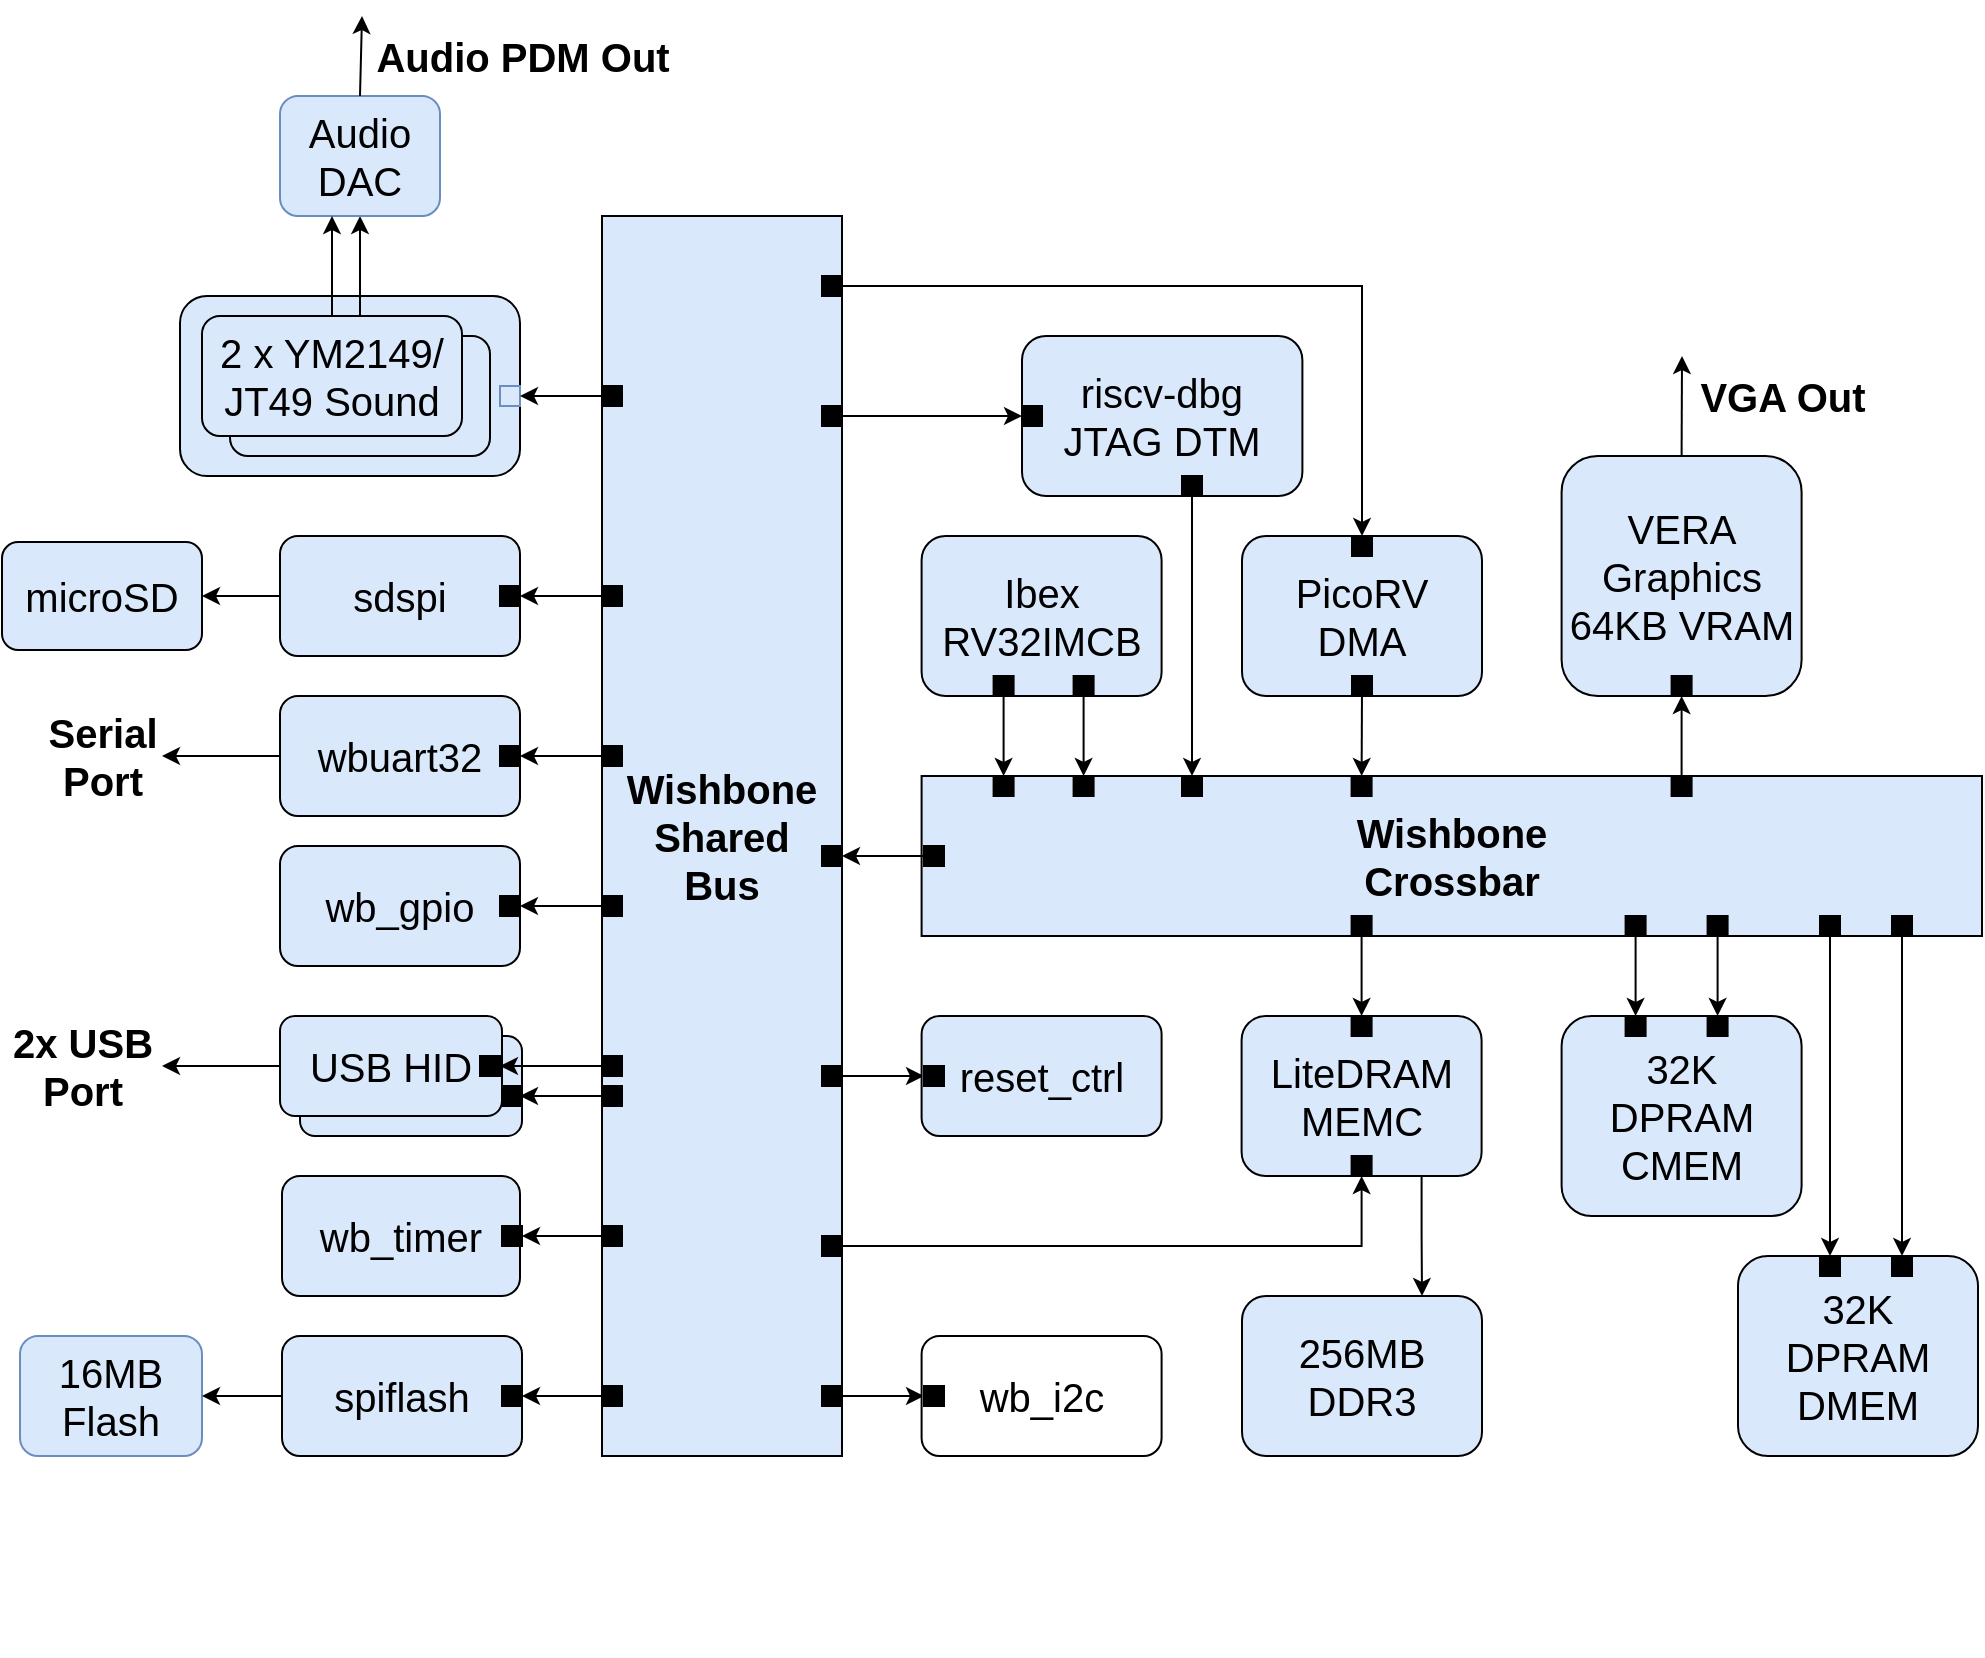 <mxfile version="24.4.0" type="device">
  <diagram id="0d0418cf-194d-6f34-59b4-59e4f961d9f4" name="Page-1">
    <mxGraphModel dx="2200" dy="1929" grid="1" gridSize="10" guides="1" tooltips="1" connect="1" arrows="1" fold="1" page="1" pageScale="1" pageWidth="850" pageHeight="1100" background="#ffffff" math="0" shadow="0">
      <root>
        <mxCell id="0" />
        <mxCell id="1" parent="0" />
        <mxCell id="FLBWLRREEo4RobXQaIjN-500" value="" style="rounded=1;whiteSpace=wrap;html=1;fontSize=20;fillColor=#dae8fc;strokeColor=#000000;" parent="1" vertex="1">
          <mxGeometry x="-371" y="-80" width="170" height="90" as="geometry" />
        </mxCell>
        <mxCell id="FLBWLRREEo4RobXQaIjN-583" value="" style="endArrow=classic;html=1;rounded=0;fontSize=20;" parent="1" source="FLBWLRREEo4RobXQaIjN-495" target="FLBWLRREEo4RobXQaIjN-580" edge="1">
          <mxGeometry width="50" height="50" relative="1" as="geometry">
            <mxPoint x="-280" y="-30" as="sourcePoint" />
            <mxPoint x="-230" y="-40" as="targetPoint" />
          </mxGeometry>
        </mxCell>
        <mxCell id="FLBWLRREEo4RobXQaIjN-495" value="YM2149" style="rounded=1;whiteSpace=wrap;html=1;fontSize=20;fillColor=#dae8fc;strokeColor=#000000;" parent="1" vertex="1">
          <mxGeometry x="-346" y="-60" width="130" height="60" as="geometry" />
        </mxCell>
        <mxCell id="FLBWLRREEo4RobXQaIjN-517" value="USB HID" style="rounded=1;whiteSpace=wrap;html=1;fontSize=20;fillColor=#dae8fc;strokeColor=#000000;" parent="1" vertex="1">
          <mxGeometry x="-311" y="290" width="111" height="50" as="geometry" />
        </mxCell>
        <mxCell id="FLBWLRREEo4RobXQaIjN-560" value="" style="rounded=0;whiteSpace=wrap;html=1;fontSize=20;fillColor=#000000;strokeColor=#000000;" parent="1" vertex="1">
          <mxGeometry x="-211" y="315" width="10" height="10" as="geometry" />
        </mxCell>
        <mxCell id="FLBWLRREEo4RobXQaIjN-397" value="Wishbone&lt;br&gt;Crossbar" style="rounded=0;whiteSpace=wrap;html=1;fontSize=20;fontStyle=1;fillColor=#DAE8FC;" parent="1" vertex="1">
          <mxGeometry x="-0.2" y="160" width="530.2" height="80" as="geometry" />
        </mxCell>
        <mxCell id="FLBWLRREEo4RobXQaIjN-398" value="32K&lt;br&gt;DPRAM&lt;br&gt;CMEM" style="rounded=1;whiteSpace=wrap;html=1;fontSize=20;fillColor=#DAE8FC;" parent="1" vertex="1">
          <mxGeometry x="319.8" y="280" width="120" height="100" as="geometry" />
        </mxCell>
        <mxCell id="FLBWLRREEo4RobXQaIjN-399" value="32K&lt;br&gt;DPRAM&lt;br&gt;DMEM" style="rounded=1;whiteSpace=wrap;html=1;fontSize=20;fillColor=#DAE8FC;" parent="1" vertex="1">
          <mxGeometry x="408" y="400" width="120" height="100" as="geometry" />
        </mxCell>
        <mxCell id="FLBWLRREEo4RobXQaIjN-400" value="Ibex&lt;br style=&quot;font-size: 20px&quot;&gt;RV32IMCB&lt;br style=&quot;font-size: 20px&quot;&gt;" style="rounded=1;whiteSpace=wrap;html=1;fontSize=20;fillColor=#dae8fc;strokeColor=#000000;" parent="1" vertex="1">
          <mxGeometry x="-0.2" y="40" width="120" height="80" as="geometry" />
        </mxCell>
        <mxCell id="FLBWLRREEo4RobXQaIjN-401" value="riscv-dbg&lt;br style=&quot;font-size: 20px;&quot;&gt;JTAG DTM&lt;br style=&quot;font-size: 20px;&quot;&gt;" style="rounded=1;whiteSpace=wrap;html=1;fontSize=20;fillColor=#dae8fc;strokeColor=#000000;" parent="1" vertex="1">
          <mxGeometry x="50" y="-60" width="140.2" height="80" as="geometry" />
        </mxCell>
        <mxCell id="FLBWLRREEo4RobXQaIjN-402" value="LiteDRAM MEMC" style="rounded=1;whiteSpace=wrap;html=1;fontSize=20;fillColor=#dae8fc;strokeColor=#000000;" parent="1" vertex="1">
          <mxGeometry x="159.8" y="280" width="120" height="80" as="geometry" />
        </mxCell>
        <mxCell id="FLBWLRREEo4RobXQaIjN-403" value="PicoRV&lt;br&gt;DMA" style="rounded=1;whiteSpace=wrap;html=1;fontSize=20;fillColor=#dae8fc;strokeColor=#000000;" parent="1" vertex="1">
          <mxGeometry x="160" y="40" width="120" height="80" as="geometry" />
        </mxCell>
        <mxCell id="FLBWLRREEo4RobXQaIjN-404" value="VERA Graphics&lt;br&gt;64KB VRAM" style="rounded=1;whiteSpace=wrap;html=1;fontSize=20;fillColor=#dae8fc;strokeColor=#000000;" parent="1" vertex="1">
          <mxGeometry x="319.8" width="120" height="120" as="geometry" />
        </mxCell>
        <mxCell id="FLBWLRREEo4RobXQaIjN-419" value="" style="rounded=0;whiteSpace=wrap;html=1;fontSize=20;fillColor=#000000;" parent="1" vertex="1">
          <mxGeometry x="35.8" y="160" width="10" height="10" as="geometry" />
        </mxCell>
        <mxCell id="FLBWLRREEo4RobXQaIjN-422" value="" style="endArrow=classic;html=1;rounded=0;fontSize=20;" parent="1" source="FLBWLRREEo4RobXQaIjN-441" edge="1">
          <mxGeometry width="50" height="50" relative="1" as="geometry">
            <mxPoint x="40.8" y="130" as="sourcePoint" />
            <mxPoint x="40.8" y="160" as="targetPoint" />
          </mxGeometry>
        </mxCell>
        <mxCell id="FLBWLRREEo4RobXQaIjN-429" value="" style="endArrow=classic;html=1;rounded=0;fontSize=20;" parent="1" source="FLBWLRREEo4RobXQaIjN-442" target="FLBWLRREEo4RobXQaIjN-430" edge="1">
          <mxGeometry width="50" height="50" relative="1" as="geometry">
            <mxPoint x="80.8" y="130" as="sourcePoint" />
            <mxPoint x="-185.2" y="195" as="targetPoint" />
          </mxGeometry>
        </mxCell>
        <mxCell id="FLBWLRREEo4RobXQaIjN-430" value="" style="rounded=0;whiteSpace=wrap;html=1;fontSize=20;fillColor=#000000;" parent="1" vertex="1">
          <mxGeometry x="75.8" y="160" width="10" height="10" as="geometry" />
        </mxCell>
        <mxCell id="FLBWLRREEo4RobXQaIjN-432" value="" style="rounded=0;whiteSpace=wrap;html=1;fontSize=20;fillColor=#000000;" parent="1" vertex="1">
          <mxGeometry x="130" y="10" width="10" height="10" as="geometry" />
        </mxCell>
        <mxCell id="FLBWLRREEo4RobXQaIjN-434" value="" style="endArrow=classic;html=1;rounded=0;fontSize=20;" parent="1" source="FLBWLRREEo4RobXQaIjN-432" target="FLBWLRREEo4RobXQaIjN-433" edge="1">
          <mxGeometry width="50" height="50" relative="1" as="geometry">
            <mxPoint x="-290.2" y="420" as="sourcePoint" />
            <mxPoint x="-240.2" y="370" as="targetPoint" />
          </mxGeometry>
        </mxCell>
        <mxCell id="FLBWLRREEo4RobXQaIjN-441" value="" style="rounded=0;whiteSpace=wrap;html=1;fontSize=20;fillColor=#000000;" parent="1" vertex="1">
          <mxGeometry x="35.8" y="110" width="10" height="10" as="geometry" />
        </mxCell>
        <mxCell id="FLBWLRREEo4RobXQaIjN-442" value="" style="rounded=0;whiteSpace=wrap;html=1;fontSize=20;fillColor=#000000;" parent="1" vertex="1">
          <mxGeometry x="75.8" y="110" width="10" height="10" as="geometry" />
        </mxCell>
        <mxCell id="FLBWLRREEo4RobXQaIjN-444" value="" style="rounded=0;whiteSpace=wrap;html=1;fontSize=20;fillColor=#000000;" parent="1" vertex="1">
          <mxGeometry x="374.8" y="160" width="10" height="10" as="geometry" />
        </mxCell>
        <mxCell id="FLBWLRREEo4RobXQaIjN-445" value="" style="rounded=0;whiteSpace=wrap;html=1;fontSize=20;fillColor=#000000;" parent="1" vertex="1">
          <mxGeometry x="374.8" y="110" width="10" height="10" as="geometry" />
        </mxCell>
        <mxCell id="FLBWLRREEo4RobXQaIjN-446" value="" style="endArrow=classic;html=1;rounded=0;fontSize=20;" parent="1" source="FLBWLRREEo4RobXQaIjN-444" target="FLBWLRREEo4RobXQaIjN-445" edge="1">
          <mxGeometry width="50" height="50" relative="1" as="geometry">
            <mxPoint x="129.8" y="370" as="sourcePoint" />
            <mxPoint x="179.8" y="320" as="targetPoint" />
          </mxGeometry>
        </mxCell>
        <mxCell id="FLBWLRREEo4RobXQaIjN-448" value="" style="rounded=0;whiteSpace=wrap;html=1;fontSize=20;fillColor=#000000;" parent="1" vertex="1">
          <mxGeometry x="215.0" y="110" width="10" height="10" as="geometry" />
        </mxCell>
        <mxCell id="FLBWLRREEo4RobXQaIjN-449" value="" style="rounded=0;whiteSpace=wrap;html=1;fontSize=20;fillColor=#000000;" parent="1" vertex="1">
          <mxGeometry x="214.8" y="160" width="10" height="10" as="geometry" />
        </mxCell>
        <mxCell id="FLBWLRREEo4RobXQaIjN-450" value="" style="endArrow=classic;html=1;rounded=0;fontSize=20;" parent="1" source="FLBWLRREEo4RobXQaIjN-448" target="FLBWLRREEo4RobXQaIjN-449" edge="1">
          <mxGeometry width="50" height="50" relative="1" as="geometry">
            <mxPoint x="129.8" y="270" as="sourcePoint" />
            <mxPoint x="179.8" y="220" as="targetPoint" />
          </mxGeometry>
        </mxCell>
        <mxCell id="FLBWLRREEo4RobXQaIjN-462" value="" style="rounded=0;whiteSpace=wrap;html=1;fontSize=20;fillColor=#000000;" parent="1" vertex="1">
          <mxGeometry x="214.8" y="280" width="10" height="10" as="geometry" />
        </mxCell>
        <mxCell id="FLBWLRREEo4RobXQaIjN-463" value="" style="rounded=0;whiteSpace=wrap;html=1;fontSize=20;fillColor=#000000;" parent="1" vertex="1">
          <mxGeometry x="214.8" y="230" width="10" height="10" as="geometry" />
        </mxCell>
        <mxCell id="FLBWLRREEo4RobXQaIjN-464" value="" style="endArrow=classic;html=1;rounded=0;fontSize=20;" parent="1" source="FLBWLRREEo4RobXQaIjN-463" target="FLBWLRREEo4RobXQaIjN-462" edge="1">
          <mxGeometry width="50" height="50" relative="1" as="geometry">
            <mxPoint x="139.8" y="280" as="sourcePoint" />
            <mxPoint x="189.8" y="230" as="targetPoint" />
          </mxGeometry>
        </mxCell>
        <mxCell id="FLBWLRREEo4RobXQaIjN-466" value="" style="rounded=0;whiteSpace=wrap;html=1;fontSize=20;fillColor=#000000;" parent="1" vertex="1">
          <mxGeometry x="351.8" y="280" width="10" height="10" as="geometry" />
        </mxCell>
        <mxCell id="FLBWLRREEo4RobXQaIjN-467" value="" style="rounded=0;whiteSpace=wrap;html=1;fontSize=20;fillColor=#000000;" parent="1" vertex="1">
          <mxGeometry x="351.8" y="230" width="10" height="10" as="geometry" />
        </mxCell>
        <mxCell id="FLBWLRREEo4RobXQaIjN-468" value="" style="endArrow=classic;html=1;rounded=0;fontSize=20;" parent="1" source="FLBWLRREEo4RobXQaIjN-467" target="FLBWLRREEo4RobXQaIjN-466" edge="1">
          <mxGeometry width="50" height="50" relative="1" as="geometry">
            <mxPoint x="139.8" y="280" as="sourcePoint" />
            <mxPoint x="189.8" y="230" as="targetPoint" />
          </mxGeometry>
        </mxCell>
        <mxCell id="FLBWLRREEo4RobXQaIjN-469" value="" style="rounded=0;whiteSpace=wrap;html=1;fontSize=20;fillColor=#000000;" parent="1" vertex="1">
          <mxGeometry x="392.8" y="280" width="10" height="10" as="geometry" />
        </mxCell>
        <mxCell id="FLBWLRREEo4RobXQaIjN-470" value="" style="rounded=0;whiteSpace=wrap;html=1;fontSize=20;fillColor=#000000;" parent="1" vertex="1">
          <mxGeometry x="392.8" y="230" width="10" height="10" as="geometry" />
        </mxCell>
        <mxCell id="FLBWLRREEo4RobXQaIjN-471" value="" style="endArrow=classic;html=1;rounded=0;fontSize=20;" parent="1" source="FLBWLRREEo4RobXQaIjN-470" target="FLBWLRREEo4RobXQaIjN-469" edge="1">
          <mxGeometry width="50" height="50" relative="1" as="geometry">
            <mxPoint x="139.8" y="280" as="sourcePoint" />
            <mxPoint x="189.8" y="230" as="targetPoint" />
          </mxGeometry>
        </mxCell>
        <mxCell id="FLBWLRREEo4RobXQaIjN-472" value="" style="rounded=0;whiteSpace=wrap;html=1;fontSize=20;fillColor=#000000;" parent="1" vertex="1">
          <mxGeometry x="449" y="400" width="10" height="10" as="geometry" />
        </mxCell>
        <mxCell id="FLBWLRREEo4RobXQaIjN-473" value="" style="rounded=0;whiteSpace=wrap;html=1;fontSize=20;fillColor=#000000;" parent="1" vertex="1">
          <mxGeometry x="449" y="230" width="10" height="10" as="geometry" />
        </mxCell>
        <mxCell id="FLBWLRREEo4RobXQaIjN-474" value="" style="endArrow=classic;html=1;rounded=0;fontSize=20;" parent="1" source="FLBWLRREEo4RobXQaIjN-473" target="FLBWLRREEo4RobXQaIjN-472" edge="1">
          <mxGeometry width="50" height="50" relative="1" as="geometry">
            <mxPoint x="139.8" y="280" as="sourcePoint" />
            <mxPoint x="189.8" y="230" as="targetPoint" />
          </mxGeometry>
        </mxCell>
        <mxCell id="FLBWLRREEo4RobXQaIjN-475" value="" style="rounded=0;whiteSpace=wrap;html=1;fontSize=20;fillColor=#000000;" parent="1" vertex="1">
          <mxGeometry x="485.0" y="400" width="10" height="10" as="geometry" />
        </mxCell>
        <mxCell id="FLBWLRREEo4RobXQaIjN-476" value="" style="rounded=0;whiteSpace=wrap;html=1;fontSize=20;fillColor=#000000;" parent="1" vertex="1">
          <mxGeometry x="485.0" y="230" width="10" height="10" as="geometry" />
        </mxCell>
        <mxCell id="FLBWLRREEo4RobXQaIjN-477" value="" style="endArrow=classic;html=1;rounded=0;fontSize=20;" parent="1" source="FLBWLRREEo4RobXQaIjN-476" target="FLBWLRREEo4RobXQaIjN-475" edge="1">
          <mxGeometry width="50" height="50" relative="1" as="geometry">
            <mxPoint x="139.8" y="280" as="sourcePoint" />
            <mxPoint x="189.8" y="230" as="targetPoint" />
          </mxGeometry>
        </mxCell>
        <mxCell id="FLBWLRREEo4RobXQaIjN-479" value="&lt;b&gt;Wishbone&lt;br&gt;Shared&lt;br&gt;Bus&lt;/b&gt;" style="rounded=0;whiteSpace=wrap;html=1;fontSize=20;fillColor=#DAE8FC;" parent="1" vertex="1">
          <mxGeometry x="-160" y="-120" width="120" height="620" as="geometry" />
        </mxCell>
        <mxCell id="FLBWLRREEo4RobXQaIjN-480" value="" style="rounded=0;whiteSpace=wrap;html=1;fontSize=20;fillColor=#000000;" parent="1" vertex="1">
          <mxGeometry x="-50" y="195" width="10" height="10" as="geometry" />
        </mxCell>
        <mxCell id="FLBWLRREEo4RobXQaIjN-481" value="" style="rounded=0;whiteSpace=wrap;html=1;fontSize=20;fillColor=#000000;" parent="1" vertex="1">
          <mxGeometry x="1" y="195" width="10" height="10" as="geometry" />
        </mxCell>
        <mxCell id="FLBWLRREEo4RobXQaIjN-482" value="" style="endArrow=classic;html=1;rounded=0;fontSize=20;edgeStyle=orthogonalEdgeStyle;" parent="1" source="FLBWLRREEo4RobXQaIjN-481" target="FLBWLRREEo4RobXQaIjN-480" edge="1">
          <mxGeometry width="50" height="50" relative="1" as="geometry">
            <mxPoint x="140" y="400" as="sourcePoint" />
            <mxPoint x="190" y="350" as="targetPoint" />
          </mxGeometry>
        </mxCell>
        <mxCell id="FLBWLRREEo4RobXQaIjN-485" value="" style="rounded=0;whiteSpace=wrap;html=1;fontSize=20;fillColor=#000000;" parent="1" vertex="1">
          <mxGeometry x="50.0" y="-25" width="10" height="10" as="geometry" />
        </mxCell>
        <mxCell id="FLBWLRREEo4RobXQaIjN-486" value="" style="rounded=0;whiteSpace=wrap;html=1;fontSize=20;fillColor=#000000;" parent="1" vertex="1">
          <mxGeometry x="-50" y="-25" width="10" height="10" as="geometry" />
        </mxCell>
        <mxCell id="FLBWLRREEo4RobXQaIjN-487" value="" style="endArrow=classic;html=1;rounded=0;fontSize=20;edgeStyle=orthogonalEdgeStyle;" parent="1" source="FLBWLRREEo4RobXQaIjN-486" target="FLBWLRREEo4RobXQaIjN-485" edge="1">
          <mxGeometry width="50" height="50" relative="1" as="geometry">
            <mxPoint x="140" y="400" as="sourcePoint" />
            <mxPoint x="190" y="350" as="targetPoint" />
          </mxGeometry>
        </mxCell>
        <mxCell id="FLBWLRREEo4RobXQaIjN-489" value="" style="rounded=0;whiteSpace=wrap;html=1;fontSize=20;fillColor=#000000;" parent="1" vertex="1">
          <mxGeometry x="215.0" y="40" width="10" height="10" as="geometry" />
        </mxCell>
        <mxCell id="FLBWLRREEo4RobXQaIjN-490" value="" style="rounded=0;whiteSpace=wrap;html=1;fontSize=20;fillColor=#000000;" parent="1" vertex="1">
          <mxGeometry x="-50" y="-90" width="10" height="10" as="geometry" />
        </mxCell>
        <mxCell id="FLBWLRREEo4RobXQaIjN-491" value="" style="endArrow=classic;html=1;rounded=0;fontSize=20;edgeStyle=orthogonalEdgeStyle;" parent="1" source="FLBWLRREEo4RobXQaIjN-490" target="FLBWLRREEo4RobXQaIjN-489" edge="1">
          <mxGeometry width="50" height="50" relative="1" as="geometry">
            <mxPoint x="140" y="400" as="sourcePoint" />
            <mxPoint x="190" y="350" as="targetPoint" />
          </mxGeometry>
        </mxCell>
        <mxCell id="FLBWLRREEo4RobXQaIjN-492" value="" style="rounded=0;whiteSpace=wrap;html=1;fontSize=20;fillColor=#000000;" parent="1" vertex="1">
          <mxGeometry x="214.8" y="350" width="10" height="10" as="geometry" />
        </mxCell>
        <mxCell id="FLBWLRREEo4RobXQaIjN-493" value="" style="rounded=0;whiteSpace=wrap;html=1;fontSize=20;fillColor=#000000;" parent="1" vertex="1">
          <mxGeometry x="-50" y="390" width="10" height="10" as="geometry" />
        </mxCell>
        <mxCell id="FLBWLRREEo4RobXQaIjN-494" value="" style="endArrow=classic;html=1;rounded=0;fontSize=20;edgeStyle=orthogonalEdgeStyle;" parent="1" source="FLBWLRREEo4RobXQaIjN-493" target="FLBWLRREEo4RobXQaIjN-492" edge="1">
          <mxGeometry width="50" height="50" relative="1" as="geometry">
            <mxPoint x="140" y="400" as="sourcePoint" />
            <mxPoint x="190" y="350" as="targetPoint" />
          </mxGeometry>
        </mxCell>
        <mxCell id="FLBWLRREEo4RobXQaIjN-496" value="2 x YM2149/&lt;br&gt;JT49 Sound" style="rounded=1;whiteSpace=wrap;html=1;fontSize=20;fillColor=#dae8fc;strokeColor=#000000;" parent="1" vertex="1">
          <mxGeometry x="-360" y="-70" width="130" height="60" as="geometry" />
        </mxCell>
        <mxCell id="FLBWLRREEo4RobXQaIjN-497" value="" style="rounded=0;whiteSpace=wrap;html=1;fontSize=20;fillColor=#dae8fc;strokeColor=#6c8ebf;" parent="1" vertex="1">
          <mxGeometry x="-211" y="-35" width="10" height="10" as="geometry" />
        </mxCell>
        <mxCell id="FLBWLRREEo4RobXQaIjN-498" value="" style="rounded=0;whiteSpace=wrap;html=1;fontSize=20;fillColor=#000000;" parent="1" vertex="1">
          <mxGeometry x="-160" y="-35" width="10" height="10" as="geometry" />
        </mxCell>
        <mxCell id="FLBWLRREEo4RobXQaIjN-499" value="" style="endArrow=classic;html=1;rounded=0;fontSize=20;" parent="1" source="FLBWLRREEo4RobXQaIjN-498" target="FLBWLRREEo4RobXQaIjN-497" edge="1">
          <mxGeometry width="50" height="50" relative="1" as="geometry">
            <mxPoint x="140" y="400" as="sourcePoint" />
            <mxPoint x="190" y="350" as="targetPoint" />
          </mxGeometry>
        </mxCell>
        <mxCell id="FLBWLRREEo4RobXQaIjN-501" value="sdspi" style="rounded=1;whiteSpace=wrap;html=1;fontSize=20;fillColor=#dae8fc;strokeColor=#000000;" parent="1" vertex="1">
          <mxGeometry x="-321.0" y="40" width="120" height="60" as="geometry" />
        </mxCell>
        <mxCell id="FLBWLRREEo4RobXQaIjN-502" value="" style="rounded=0;whiteSpace=wrap;html=1;fontSize=20;fillColor=#000000;" parent="1" vertex="1">
          <mxGeometry x="-211" y="65" width="10" height="10" as="geometry" />
        </mxCell>
        <mxCell id="FLBWLRREEo4RobXQaIjN-503" value="" style="rounded=0;whiteSpace=wrap;html=1;fontSize=20;fillColor=#000000;" parent="1" vertex="1">
          <mxGeometry x="-160" y="65" width="10" height="10" as="geometry" />
        </mxCell>
        <mxCell id="FLBWLRREEo4RobXQaIjN-504" value="" style="endArrow=classic;html=1;rounded=0;fontSize=20;" parent="1" source="FLBWLRREEo4RobXQaIjN-503" target="FLBWLRREEo4RobXQaIjN-502" edge="1">
          <mxGeometry width="50" height="50" relative="1" as="geometry">
            <mxPoint x="140" y="400" as="sourcePoint" />
            <mxPoint x="190" y="350" as="targetPoint" />
          </mxGeometry>
        </mxCell>
        <mxCell id="FLBWLRREEo4RobXQaIjN-505" value="wbuart32" style="rounded=1;whiteSpace=wrap;html=1;fontSize=20;fillColor=#DAE8FC;strokeColor=#000000;" parent="1" vertex="1">
          <mxGeometry x="-321.0" y="120" width="120" height="60" as="geometry" />
        </mxCell>
        <mxCell id="FLBWLRREEo4RobXQaIjN-506" value="" style="rounded=0;whiteSpace=wrap;html=1;fontSize=20;fillColor=#000000;" parent="1" vertex="1">
          <mxGeometry x="-211" y="145" width="10" height="10" as="geometry" />
        </mxCell>
        <mxCell id="FLBWLRREEo4RobXQaIjN-507" value="" style="rounded=0;whiteSpace=wrap;html=1;fontSize=20;fillColor=#000000;" parent="1" vertex="1">
          <mxGeometry x="-160" y="145" width="10" height="10" as="geometry" />
        </mxCell>
        <mxCell id="FLBWLRREEo4RobXQaIjN-508" value="" style="endArrow=classic;html=1;rounded=0;fontSize=20;" parent="1" source="FLBWLRREEo4RobXQaIjN-507" target="FLBWLRREEo4RobXQaIjN-506" edge="1">
          <mxGeometry width="50" height="50" relative="1" as="geometry">
            <mxPoint x="140" y="400" as="sourcePoint" />
            <mxPoint x="190" y="350" as="targetPoint" />
          </mxGeometry>
        </mxCell>
        <mxCell id="FLBWLRREEo4RobXQaIjN-509" value="wb_gpio" style="rounded=1;whiteSpace=wrap;html=1;fontSize=20;fillColor=#dae8fc;strokeColor=#000000;" parent="1" vertex="1">
          <mxGeometry x="-321" y="195" width="120" height="60" as="geometry" />
        </mxCell>
        <mxCell id="FLBWLRREEo4RobXQaIjN-510" value="" style="rounded=0;whiteSpace=wrap;html=1;fontSize=20;fillColor=#000000;" parent="1" vertex="1">
          <mxGeometry x="-211" y="220" width="10" height="10" as="geometry" />
        </mxCell>
        <mxCell id="FLBWLRREEo4RobXQaIjN-511" value="" style="rounded=0;whiteSpace=wrap;html=1;fontSize=20;fillColor=#000000;" parent="1" vertex="1">
          <mxGeometry x="-160" y="220" width="10" height="10" as="geometry" />
        </mxCell>
        <mxCell id="FLBWLRREEo4RobXQaIjN-512" value="" style="endArrow=classic;html=1;rounded=0;fontSize=20;" parent="1" source="FLBWLRREEo4RobXQaIjN-511" target="FLBWLRREEo4RobXQaIjN-510" edge="1">
          <mxGeometry width="50" height="50" relative="1" as="geometry">
            <mxPoint x="140" y="400" as="sourcePoint" />
            <mxPoint x="190" y="350" as="targetPoint" />
          </mxGeometry>
        </mxCell>
        <mxCell id="FLBWLRREEo4RobXQaIjN-513" value="USB HID" style="rounded=1;whiteSpace=wrap;html=1;fontSize=20;fillColor=#dae8fc;strokeColor=#000000;" parent="1" vertex="1">
          <mxGeometry x="-321" y="280" width="111" height="50" as="geometry" />
        </mxCell>
        <mxCell id="FLBWLRREEo4RobXQaIjN-528" value="&lt;font style=&quot;font-size: 20px;&quot;&gt;wb_timer&lt;br style=&quot;font-size: 20px;&quot;&gt;&lt;/font&gt;" style="rounded=1;whiteSpace=wrap;html=1;fillColor=#dae8fc;strokeColor=#000000;fontSize=20;" parent="1" vertex="1">
          <mxGeometry x="-320" y="360" width="119" height="60" as="geometry" />
        </mxCell>
        <mxCell id="FLBWLRREEo4RobXQaIjN-532" value="spiflash" style="rounded=1;whiteSpace=wrap;html=1;fontSize=20;align=center;fillColor=#dae8fc;strokeColor=#000000;" parent="1" vertex="1">
          <mxGeometry x="-320" y="440" width="120" height="60" as="geometry" />
        </mxCell>
        <mxCell id="FLBWLRREEo4RobXQaIjN-433" value="" style="rounded=0;whiteSpace=wrap;html=1;fontSize=20;fillColor=#000000;" parent="1" vertex="1">
          <mxGeometry x="130" y="160" width="10" height="10" as="geometry" />
        </mxCell>
        <mxCell id="FLBWLRREEo4RobXQaIjN-555" value="" style="endArrow=classic;html=1;rounded=0;fontSize=20;" parent="1" source="FLBWLRREEo4RobXQaIjN-557" target="FLBWLRREEo4RobXQaIjN-556" edge="1">
          <mxGeometry width="50" height="50" relative="1" as="geometry">
            <mxPoint x="-375" y="360" as="sourcePoint" />
            <mxPoint x="-350" y="310" as="targetPoint" />
          </mxGeometry>
        </mxCell>
        <mxCell id="FLBWLRREEo4RobXQaIjN-556" value="" style="rounded=0;whiteSpace=wrap;html=1;fontSize=20;fillColor=#000000;strokeColor=#000000;" parent="1" vertex="1">
          <mxGeometry x="-221" y="300" width="10" height="10" as="geometry" />
        </mxCell>
        <mxCell id="FLBWLRREEo4RobXQaIjN-557" value="" style="rounded=0;whiteSpace=wrap;html=1;fontSize=20;strokeColor=#000000;fillColor=#000000;" parent="1" vertex="1">
          <mxGeometry x="-160" y="300" width="10" height="10" as="geometry" />
        </mxCell>
        <mxCell id="FLBWLRREEo4RobXQaIjN-559" value="" style="endArrow=classic;html=1;rounded=0;fontSize=20;" parent="1" source="FLBWLRREEo4RobXQaIjN-561" target="FLBWLRREEo4RobXQaIjN-560" edge="1">
          <mxGeometry width="50" height="50" relative="1" as="geometry">
            <mxPoint x="-375" y="360" as="sourcePoint" />
            <mxPoint x="-350" y="310" as="targetPoint" />
          </mxGeometry>
        </mxCell>
        <mxCell id="FLBWLRREEo4RobXQaIjN-561" value="" style="rounded=0;whiteSpace=wrap;html=1;fontSize=20;strokeColor=#000000;fillColor=#000000;" parent="1" vertex="1">
          <mxGeometry x="-160" y="315" width="10" height="10" as="geometry" />
        </mxCell>
        <mxCell id="FLBWLRREEo4RobXQaIjN-562" value="" style="endArrow=classic;html=1;rounded=0;fontSize=20;" parent="1" source="FLBWLRREEo4RobXQaIjN-564" target="FLBWLRREEo4RobXQaIjN-563" edge="1">
          <mxGeometry width="50" height="50" relative="1" as="geometry">
            <mxPoint x="-375" y="360" as="sourcePoint" />
            <mxPoint x="-350" y="310" as="targetPoint" />
          </mxGeometry>
        </mxCell>
        <mxCell id="FLBWLRREEo4RobXQaIjN-563" value="" style="rounded=0;whiteSpace=wrap;html=1;fontSize=20;fillColor=#000000;strokeColor=#000000;" parent="1" vertex="1">
          <mxGeometry x="-210" y="385" width="10" height="10" as="geometry" />
        </mxCell>
        <mxCell id="FLBWLRREEo4RobXQaIjN-564" value="" style="rounded=0;whiteSpace=wrap;html=1;fontSize=20;strokeColor=#000000;fillColor=#000000;" parent="1" vertex="1">
          <mxGeometry x="-160" y="385" width="10" height="10" as="geometry" />
        </mxCell>
        <mxCell id="FLBWLRREEo4RobXQaIjN-566" value="" style="endArrow=classic;html=1;rounded=0;fontSize=20;" parent="1" source="FLBWLRREEo4RobXQaIjN-568" target="FLBWLRREEo4RobXQaIjN-567" edge="1">
          <mxGeometry width="50" height="50" relative="1" as="geometry">
            <mxPoint x="-375" y="360" as="sourcePoint" />
            <mxPoint x="-350" y="310" as="targetPoint" />
          </mxGeometry>
        </mxCell>
        <mxCell id="FLBWLRREEo4RobXQaIjN-567" value="" style="rounded=0;whiteSpace=wrap;html=1;fontSize=20;fillColor=#000000;strokeColor=#000000;" parent="1" vertex="1">
          <mxGeometry x="-210" y="465" width="10" height="10" as="geometry" />
        </mxCell>
        <mxCell id="FLBWLRREEo4RobXQaIjN-568" value="" style="rounded=0;whiteSpace=wrap;html=1;fontSize=20;strokeColor=#000000;fillColor=#000000;" parent="1" vertex="1">
          <mxGeometry x="-160" y="465" width="10" height="10" as="geometry" />
        </mxCell>
        <mxCell id="FLBWLRREEo4RobXQaIjN-578" value="256MB DDR3" style="rounded=1;whiteSpace=wrap;html=1;fontSize=20;fillColor=#dae8fc;strokeColor=#000000;" parent="1" vertex="1">
          <mxGeometry x="160" y="420" width="120" height="80" as="geometry" />
        </mxCell>
        <mxCell id="FLBWLRREEo4RobXQaIjN-579" value="" style="endArrow=classic;html=1;rounded=0;fontSize=20;exitX=0.75;exitY=1;exitDx=0;exitDy=0;entryX=0.75;entryY=0;entryDx=0;entryDy=0;edgeStyle=orthogonalEdgeStyle;" parent="1" source="FLBWLRREEo4RobXQaIjN-402" target="FLBWLRREEo4RobXQaIjN-578" edge="1">
          <mxGeometry width="50" height="50" relative="1" as="geometry">
            <mxPoint x="240" y="500" as="sourcePoint" />
            <mxPoint x="290" y="450" as="targetPoint" />
          </mxGeometry>
        </mxCell>
        <mxCell id="FLBWLRREEo4RobXQaIjN-580" value="Audio DAC" style="rounded=1;whiteSpace=wrap;html=1;strokeColor=#6c8ebf;strokeWidth=1;fillColor=#dae8fc;fontSize=20;" parent="1" vertex="1">
          <mxGeometry x="-321" y="-180" width="80" height="60" as="geometry" />
        </mxCell>
        <mxCell id="FLBWLRREEo4RobXQaIjN-585" value="" style="endArrow=classic;html=1;rounded=0;fontSize=20;" parent="1" source="FLBWLRREEo4RobXQaIjN-496" edge="1">
          <mxGeometry width="50" height="50" relative="1" as="geometry">
            <mxPoint x="-280" y="10" as="sourcePoint" />
            <mxPoint x="-295" y="-120" as="targetPoint" />
          </mxGeometry>
        </mxCell>
        <mxCell id="FLBWLRREEo4RobXQaIjN-586" value="microSD" style="rounded=1;whiteSpace=wrap;html=1;fontSize=20;align=center;fillColor=#dae8fc;strokeColor=#000000;" parent="1" vertex="1">
          <mxGeometry x="-460" y="43" width="100" height="54" as="geometry" />
        </mxCell>
        <mxCell id="FLBWLRREEo4RobXQaIjN-587" value="" style="endArrow=classic;html=1;rounded=0;fontSize=20;" parent="1" source="FLBWLRREEo4RobXQaIjN-501" target="FLBWLRREEo4RobXQaIjN-586" edge="1">
          <mxGeometry width="50" height="50" relative="1" as="geometry">
            <mxPoint x="-130" y="300" as="sourcePoint" />
            <mxPoint x="-80" y="250" as="targetPoint" />
          </mxGeometry>
        </mxCell>
        <mxCell id="FLBWLRREEo4RobXQaIjN-588" value="16MB Flash" style="rounded=1;whiteSpace=wrap;html=1;fontSize=20;align=center;fillColor=#dae8fc;strokeColor=#6c8ebf;" parent="1" vertex="1">
          <mxGeometry x="-451" y="440" width="91" height="60" as="geometry" />
        </mxCell>
        <mxCell id="FLBWLRREEo4RobXQaIjN-589" value="" style="endArrow=classic;html=1;rounded=0;fontSize=20;" parent="1" source="FLBWLRREEo4RobXQaIjN-532" target="FLBWLRREEo4RobXQaIjN-588" edge="1">
          <mxGeometry width="50" height="50" relative="1" as="geometry">
            <mxPoint x="-160" y="270" as="sourcePoint" />
            <mxPoint x="-110" y="220" as="targetPoint" />
          </mxGeometry>
        </mxCell>
        <mxCell id="FLBWLRREEo4RobXQaIjN-598" value="" style="endArrow=classic;html=1;rounded=0;fontSize=20;" parent="1" source="FLBWLRREEo4RobXQaIjN-600" target="FLBWLRREEo4RobXQaIjN-599" edge="1">
          <mxGeometry width="50" height="50" relative="1" as="geometry">
            <mxPoint x="-375" y="360" as="sourcePoint" />
            <mxPoint x="-350" y="310" as="targetPoint" />
          </mxGeometry>
        </mxCell>
        <mxCell id="FLBWLRREEo4RobXQaIjN-600" value="" style="rounded=0;whiteSpace=wrap;html=1;fontSize=20;strokeColor=#000000;fillColor=#000000;" parent="1" vertex="1">
          <mxGeometry x="-50" y="305" width="10" height="10" as="geometry" />
        </mxCell>
        <mxCell id="FLBWLRREEo4RobXQaIjN-602" value="&lt;b&gt;Audio PDM Out&lt;/b&gt;" style="endArrow=classic;html=1;rounded=0;fontSize=20;exitX=0.5;exitY=0;exitDx=0;exitDy=0;" parent="1" source="FLBWLRREEo4RobXQaIjN-580" edge="1">
          <mxGeometry x="0.101" y="-80" width="50" height="50" relative="1" as="geometry">
            <mxPoint y="-330" as="sourcePoint" />
            <mxPoint x="-280" y="-220" as="targetPoint" />
            <mxPoint as="offset" />
          </mxGeometry>
        </mxCell>
        <mxCell id="FLBWLRREEo4RobXQaIjN-603" value="&lt;b&gt;VGA Out&lt;/b&gt;" style="endArrow=classic;html=1;rounded=0;fontSize=20;exitX=0.5;exitY=0;exitDx=0;exitDy=0;" parent="1" source="FLBWLRREEo4RobXQaIjN-404" edge="1">
          <mxGeometry x="0.208" y="-50" width="50" height="50" relative="1" as="geometry">
            <mxPoint y="70" as="sourcePoint" />
            <mxPoint x="380" y="-50" as="targetPoint" />
            <mxPoint as="offset" />
          </mxGeometry>
        </mxCell>
        <mxCell id="FLBWLRREEo4RobXQaIjN-604" value="&lt;b&gt;Serial&lt;br&gt;Port&lt;/b&gt;" style="endArrow=classic;html=1;rounded=0;fontSize=20;exitX=0;exitY=0.5;exitDx=0;exitDy=0;" parent="1" source="FLBWLRREEo4RobXQaIjN-505" edge="1">
          <mxGeometry x="1" y="30" width="50" height="50" relative="1" as="geometry">
            <mxPoint x="-230" y="270" as="sourcePoint" />
            <mxPoint x="-380" y="150" as="targetPoint" />
            <mxPoint x="-30" y="-30" as="offset" />
          </mxGeometry>
        </mxCell>
        <mxCell id="p28HQPg9eJS1FNvsS2dK-1" value="reset_ctrl" style="rounded=1;whiteSpace=wrap;html=1;fontSize=20;align=center;fillColor=#DAE8FC;" parent="1" vertex="1">
          <mxGeometry x="-0.2" y="280" width="120" height="60" as="geometry" />
        </mxCell>
        <mxCell id="FLBWLRREEo4RobXQaIjN-599" value="" style="rounded=0;whiteSpace=wrap;html=1;fontSize=20;fillColor=#000000;strokeColor=#000000;" parent="1" vertex="1">
          <mxGeometry x="1" y="305" width="10" height="10" as="geometry" />
        </mxCell>
        <mxCell id="5XcpEkxSiLja0QC8N5L6-5" value="&lt;b&gt;2x USB&lt;br&gt;Port&lt;/b&gt;" style="endArrow=classic;html=1;rounded=0;fontSize=20;exitX=0;exitY=0.5;exitDx=0;exitDy=0;" parent="1" source="FLBWLRREEo4RobXQaIjN-513" edge="1">
          <mxGeometry x="1" y="40" width="50" height="50" relative="1" as="geometry">
            <mxPoint x="-311.0" y="160" as="sourcePoint" />
            <mxPoint x="-380" y="305" as="targetPoint" />
            <mxPoint x="-40" y="-40" as="offset" />
          </mxGeometry>
        </mxCell>
        <mxCell id="4bRXpbhqNIF28OFvk-0r-1" value="" style="rounded=0;whiteSpace=wrap;html=1;fillColor=none;strokeColor=none;" parent="1" vertex="1">
          <mxGeometry x="-160" y="540" width="120" height="60" as="geometry" />
        </mxCell>
        <mxCell id="zmVS8ForYm6n49sVDWzN-1" value="" style="endArrow=classic;html=1;rounded=0;fontSize=20;" edge="1" parent="1" source="zmVS8ForYm6n49sVDWzN-2" target="zmVS8ForYm6n49sVDWzN-4">
          <mxGeometry width="50" height="50" relative="1" as="geometry">
            <mxPoint x="-375" y="520" as="sourcePoint" />
            <mxPoint x="-350" y="470" as="targetPoint" />
          </mxGeometry>
        </mxCell>
        <mxCell id="zmVS8ForYm6n49sVDWzN-2" value="" style="rounded=0;whiteSpace=wrap;html=1;fontSize=20;strokeColor=#000000;fillColor=#000000;" vertex="1" parent="1">
          <mxGeometry x="-50" y="465" width="10" height="10" as="geometry" />
        </mxCell>
        <mxCell id="zmVS8ForYm6n49sVDWzN-3" value="wb_i2c" style="rounded=1;whiteSpace=wrap;html=1;fontSize=20;align=center;" vertex="1" parent="1">
          <mxGeometry x="-0.2" y="440" width="120" height="60" as="geometry" />
        </mxCell>
        <mxCell id="zmVS8ForYm6n49sVDWzN-4" value="" style="rounded=0;whiteSpace=wrap;html=1;fontSize=20;fillColor=#000000;strokeColor=#000000;" vertex="1" parent="1">
          <mxGeometry x="1" y="465" width="10" height="10" as="geometry" />
        </mxCell>
      </root>
    </mxGraphModel>
  </diagram>
</mxfile>
